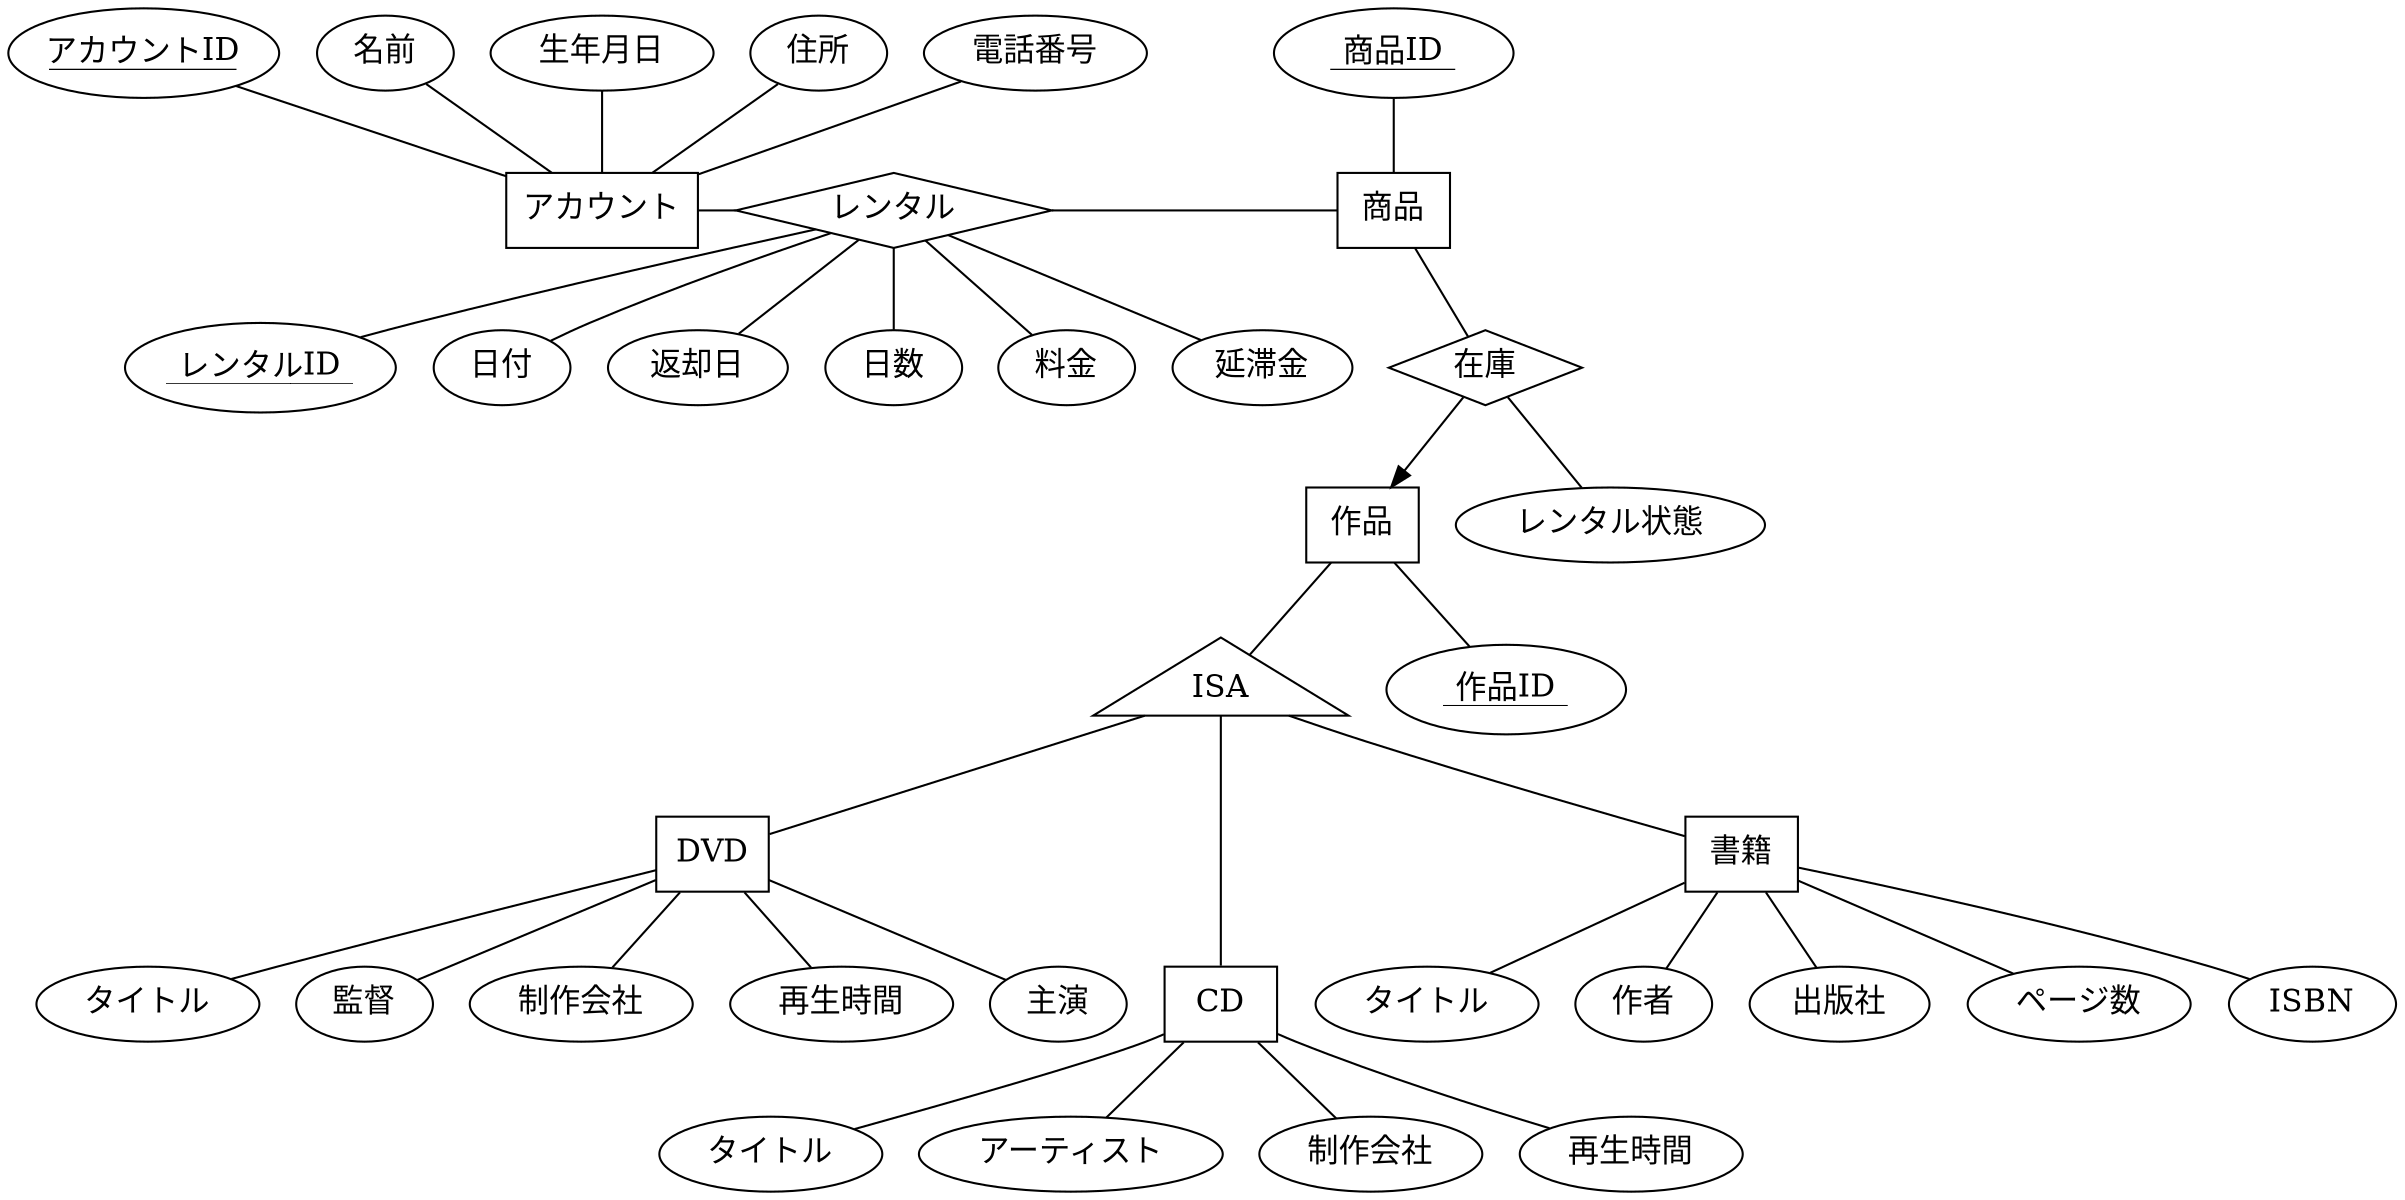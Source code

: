 






digraph g{
      graph [
      layout = dot
      ];
      node [
      fontsize = 15
      ];

      e1 [label = "アカウント", shape = box];
      e2 [label = "商品", shape = box];
      e3 [label = "作品", shape = box];
      e4 [label = "DVD", shape = box];
      e5 [label = "CD", shape = box];
      e6 [label = "書籍", shape = box];

      r1 [label = "レンタル", shape = diamond];
      r2 [label = "在庫", shape = diamond];

      isa [label = ISA, shape = triangle];

      pe11 [label = "\nアカウントID\n￣￣￣￣￣￣", fixedsize = true, width = 1.8, height = 0.6];
      pe12 [label = "名前"];
      pe13 [label = "生年月日"];
      pe14 [label = "住所"];
      pe15 [label = "電話番号"];
      
      pe21 [label = "\n商品ID\n￣￣￣￣", fixedsize = true, width = 1.6, height = 0.6];

      pe31 [label = "\n作品ID\n￣￣￣￣", fixedsize = true, width = 1.6, height = 0.6];

      pe41 [label = "タイトル"];
      pe42 [label = "監督"];
      pe43 [label = "制作会社"];
      pe44 [label = "再生時間"];
      pe45 [label = "主演"];     

      pe51 [label = "タイトル"];
      pe52 [label = "アーティスト"];
      pe53 [label = "制作会社"];
      pe54 [label = "再生時間"];

      pe61 [label = "タイトル"];
      pe62 [label = "作者"];
      pe63 [label = "出版社"];
      pe64 [label = "ページ数"];
      pe65 [label = "ISBN"];

      pr10 [label = "\nレンタルID\n￣￣￣￣￣￣", fixedsize = true, width = 1.8, height = 0.6];
      pr11 [label = "日付"];
      pr12 [label = "返却日"];
      pr13 [label = "日数"];
      pr14 [label = "料金"];
      pr15 [label = "延滞金"];

      pr21 [label = "レンタル状態"];

      pe11 -> e1 [arrowhead = none];
      pe12 -> e1 [arrowhead = none];
      pe13 -> e1 [arrowhead = none];
      pe14 -> e1 [arrowhead = none];
      pe15 -> e1 [arrowhead = none];
      
      pe21 -> e2 [arrowhead = none];

      e3 -> pe31 [arrowhead = none];

      e4 -> pe41 [arrowhead = none];
      e4 -> pe42 [arrowhead = none];
      e4 -> pe43 [arrowhead = none];
      e4 -> pe44 [arrowhead = none];
      e4 -> pe45 [arrowhead = none];

      e5 -> pe51 [arrowhead = none];
      e5 -> pe52 [arrowhead = none];
      e5 -> pe53 [arrowhead = none];
      e5 -> pe54 [arrowhead = none];

      e6 -> pe61 [arrowhead = none];
      e6 -> pe62 [arrowhead = none];
      e6 -> pe63 [arrowhead = none];
      e6 -> pe64 [arrowhead = none];
      e6 -> pe65 [arrowhead = none];

      r1 -> pr10 [arrowhead = none];
      r1 -> pr11 [arrowhead = none];
      r1 -> pr12 [arrowhead = none];
      r1 -> pr13 [arrowhead = none];
      r1 -> pr14 [arrowhead = none];
      r1 -> pr15 [arrowhead = none];

      r2 -> pr21 [arrowhead = none];

      e1 -> r1 [arrowhead = none];
      r1 -> e2 [arrowhead = none];
      e2 -> r2 [arrowhead = none];
	    

      subgraph clus1 {
	    r2 -> e3;
            e3  -> isa [arrowhead = none];
      	    isa -> e4 [arrowhead = none];
      	    isa -> e5 [arrowhead = none];
      	    isa -> e6 [arrowhead = none];
      };
      
      {rank = same; e1; e2; r1;} 
      {rank = same; pe41; e5; pe61;}
}